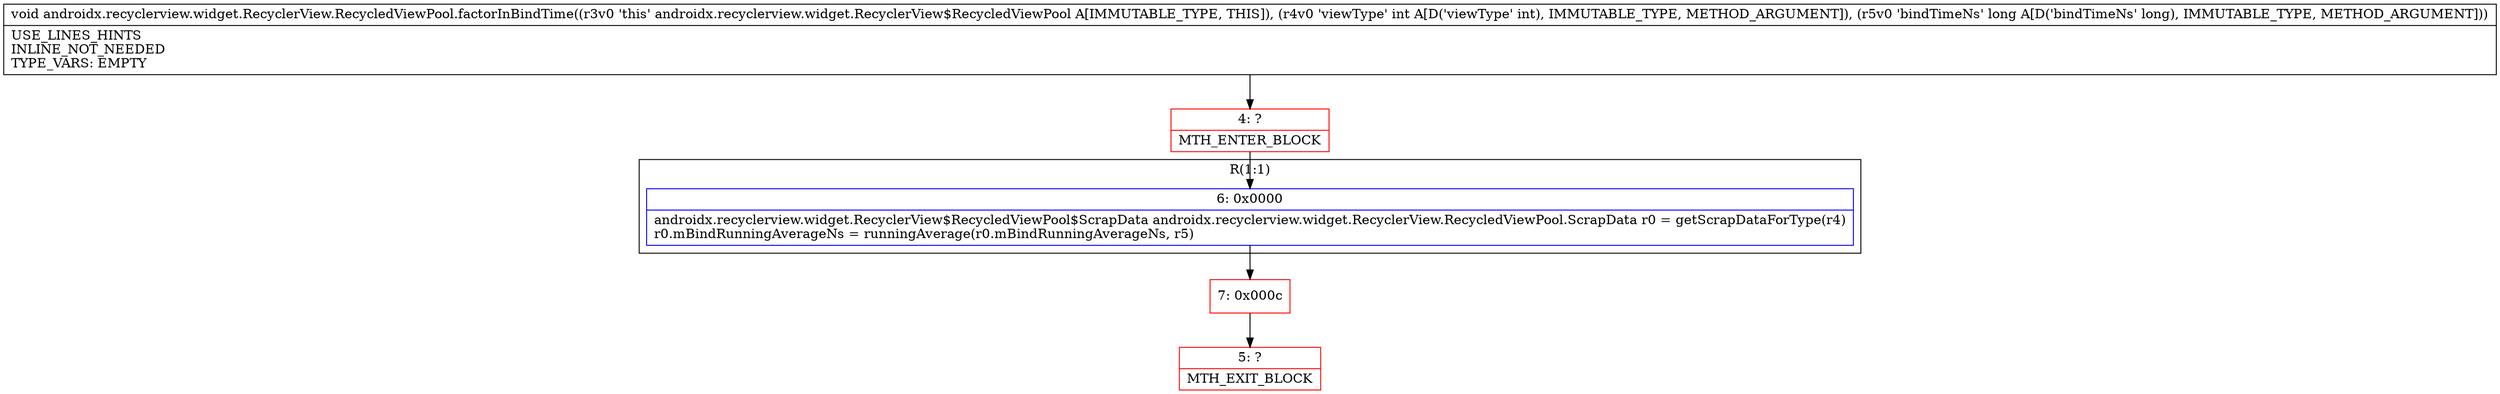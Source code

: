 digraph "CFG forandroidx.recyclerview.widget.RecyclerView.RecycledViewPool.factorInBindTime(IJ)V" {
subgraph cluster_Region_1168015058 {
label = "R(1:1)";
node [shape=record,color=blue];
Node_6 [shape=record,label="{6\:\ 0x0000|androidx.recyclerview.widget.RecyclerView$RecycledViewPool$ScrapData androidx.recyclerview.widget.RecyclerView.RecycledViewPool.ScrapData r0 = getScrapDataForType(r4)\lr0.mBindRunningAverageNs = runningAverage(r0.mBindRunningAverageNs, r5)\l}"];
}
Node_4 [shape=record,color=red,label="{4\:\ ?|MTH_ENTER_BLOCK\l}"];
Node_7 [shape=record,color=red,label="{7\:\ 0x000c}"];
Node_5 [shape=record,color=red,label="{5\:\ ?|MTH_EXIT_BLOCK\l}"];
MethodNode[shape=record,label="{void androidx.recyclerview.widget.RecyclerView.RecycledViewPool.factorInBindTime((r3v0 'this' androidx.recyclerview.widget.RecyclerView$RecycledViewPool A[IMMUTABLE_TYPE, THIS]), (r4v0 'viewType' int A[D('viewType' int), IMMUTABLE_TYPE, METHOD_ARGUMENT]), (r5v0 'bindTimeNs' long A[D('bindTimeNs' long), IMMUTABLE_TYPE, METHOD_ARGUMENT]))  | USE_LINES_HINTS\lINLINE_NOT_NEEDED\lTYPE_VARS: EMPTY\l}"];
MethodNode -> Node_4;Node_6 -> Node_7;
Node_4 -> Node_6;
Node_7 -> Node_5;
}

